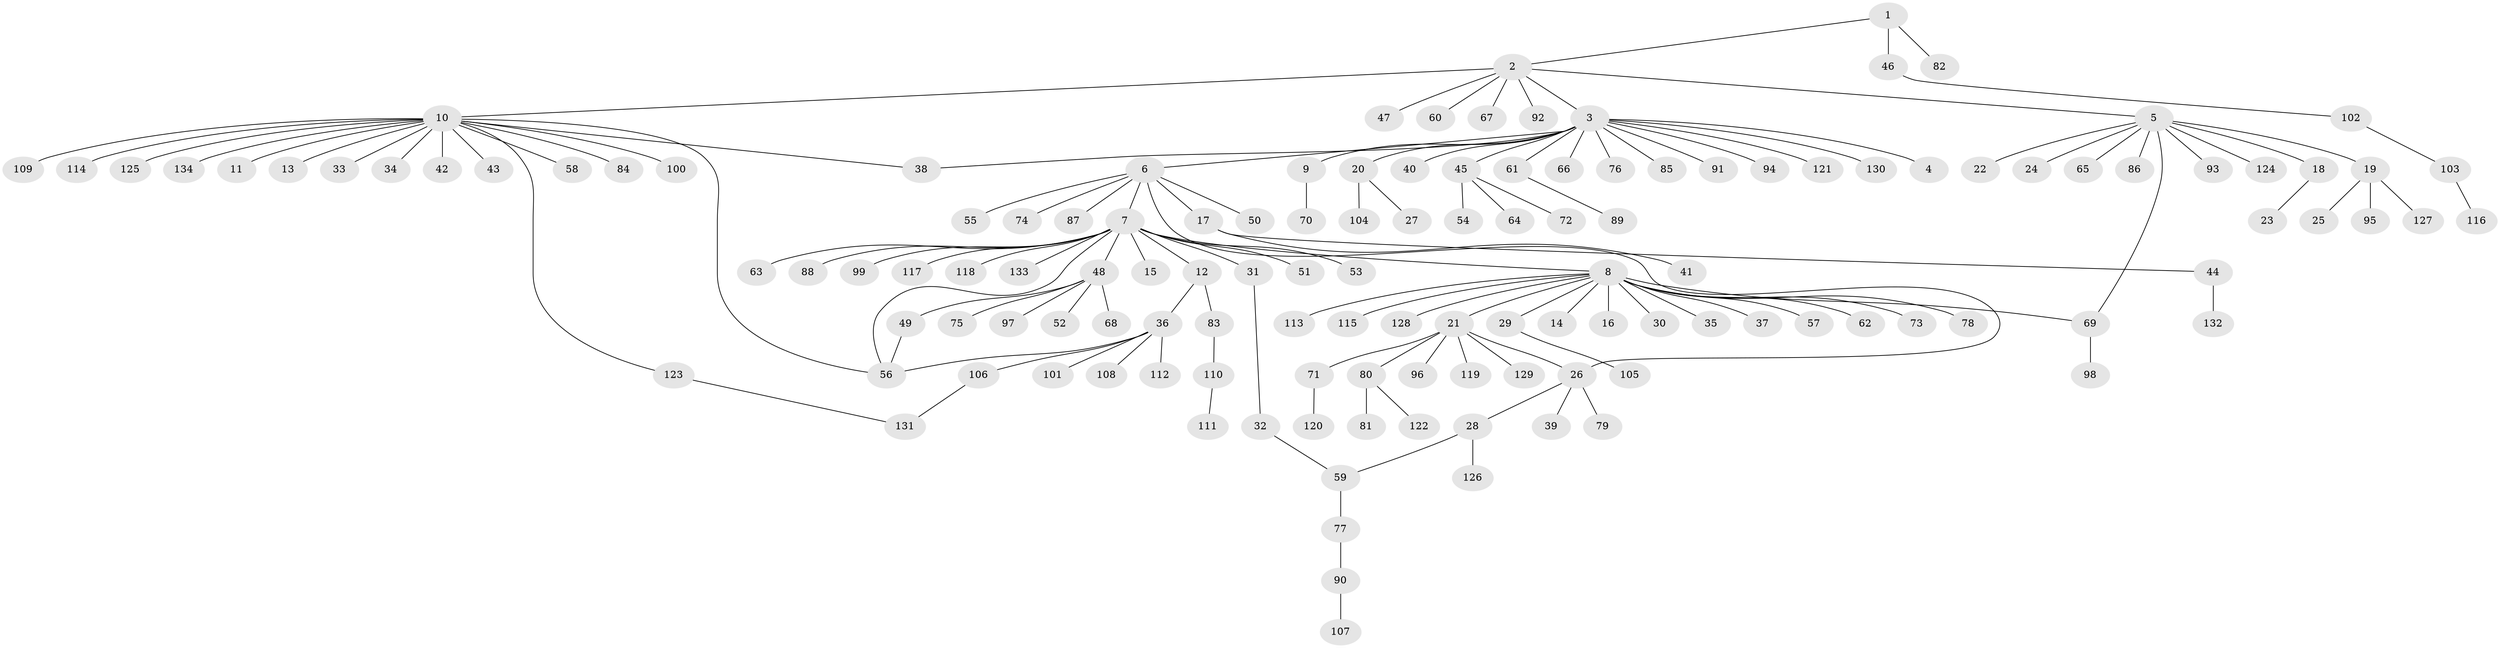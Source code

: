 // coarse degree distribution, {3: 0.043010752688172046, 8: 0.03225806451612903, 16: 0.021505376344086023, 1: 0.7311827956989247, 6: 0.010752688172043012, 14: 0.010752688172043012, 2: 0.0967741935483871, 4: 0.03225806451612903, 7: 0.010752688172043012, 5: 0.010752688172043012}
// Generated by graph-tools (version 1.1) at 2025/18/03/04/25 18:18:11]
// undirected, 134 vertices, 141 edges
graph export_dot {
graph [start="1"]
  node [color=gray90,style=filled];
  1;
  2;
  3;
  4;
  5;
  6;
  7;
  8;
  9;
  10;
  11;
  12;
  13;
  14;
  15;
  16;
  17;
  18;
  19;
  20;
  21;
  22;
  23;
  24;
  25;
  26;
  27;
  28;
  29;
  30;
  31;
  32;
  33;
  34;
  35;
  36;
  37;
  38;
  39;
  40;
  41;
  42;
  43;
  44;
  45;
  46;
  47;
  48;
  49;
  50;
  51;
  52;
  53;
  54;
  55;
  56;
  57;
  58;
  59;
  60;
  61;
  62;
  63;
  64;
  65;
  66;
  67;
  68;
  69;
  70;
  71;
  72;
  73;
  74;
  75;
  76;
  77;
  78;
  79;
  80;
  81;
  82;
  83;
  84;
  85;
  86;
  87;
  88;
  89;
  90;
  91;
  92;
  93;
  94;
  95;
  96;
  97;
  98;
  99;
  100;
  101;
  102;
  103;
  104;
  105;
  106;
  107;
  108;
  109;
  110;
  111;
  112;
  113;
  114;
  115;
  116;
  117;
  118;
  119;
  120;
  121;
  122;
  123;
  124;
  125;
  126;
  127;
  128;
  129;
  130;
  131;
  132;
  133;
  134;
  1 -- 2;
  1 -- 46;
  1 -- 82;
  2 -- 3;
  2 -- 5;
  2 -- 10;
  2 -- 47;
  2 -- 60;
  2 -- 67;
  2 -- 92;
  3 -- 4;
  3 -- 6;
  3 -- 9;
  3 -- 20;
  3 -- 38;
  3 -- 40;
  3 -- 45;
  3 -- 61;
  3 -- 66;
  3 -- 76;
  3 -- 85;
  3 -- 91;
  3 -- 94;
  3 -- 121;
  3 -- 130;
  5 -- 18;
  5 -- 19;
  5 -- 22;
  5 -- 24;
  5 -- 65;
  5 -- 69;
  5 -- 86;
  5 -- 93;
  5 -- 124;
  6 -- 7;
  6 -- 17;
  6 -- 26;
  6 -- 50;
  6 -- 55;
  6 -- 74;
  6 -- 87;
  7 -- 8;
  7 -- 12;
  7 -- 15;
  7 -- 31;
  7 -- 48;
  7 -- 51;
  7 -- 53;
  7 -- 56;
  7 -- 63;
  7 -- 88;
  7 -- 99;
  7 -- 117;
  7 -- 118;
  7 -- 133;
  8 -- 14;
  8 -- 16;
  8 -- 21;
  8 -- 29;
  8 -- 30;
  8 -- 35;
  8 -- 37;
  8 -- 57;
  8 -- 62;
  8 -- 69;
  8 -- 73;
  8 -- 78;
  8 -- 113;
  8 -- 115;
  8 -- 128;
  9 -- 70;
  10 -- 11;
  10 -- 13;
  10 -- 33;
  10 -- 34;
  10 -- 38;
  10 -- 42;
  10 -- 43;
  10 -- 56;
  10 -- 58;
  10 -- 84;
  10 -- 100;
  10 -- 109;
  10 -- 114;
  10 -- 123;
  10 -- 125;
  10 -- 134;
  12 -- 36;
  12 -- 83;
  17 -- 41;
  17 -- 44;
  18 -- 23;
  19 -- 25;
  19 -- 95;
  19 -- 127;
  20 -- 27;
  20 -- 104;
  21 -- 26;
  21 -- 71;
  21 -- 80;
  21 -- 96;
  21 -- 119;
  21 -- 129;
  26 -- 28;
  26 -- 39;
  26 -- 79;
  28 -- 59;
  28 -- 126;
  29 -- 105;
  31 -- 32;
  32 -- 59;
  36 -- 56;
  36 -- 101;
  36 -- 106;
  36 -- 108;
  36 -- 112;
  44 -- 132;
  45 -- 54;
  45 -- 64;
  45 -- 72;
  46 -- 102;
  48 -- 49;
  48 -- 52;
  48 -- 68;
  48 -- 75;
  48 -- 97;
  49 -- 56;
  59 -- 77;
  61 -- 89;
  69 -- 98;
  71 -- 120;
  77 -- 90;
  80 -- 81;
  80 -- 122;
  83 -- 110;
  90 -- 107;
  102 -- 103;
  103 -- 116;
  106 -- 131;
  110 -- 111;
  123 -- 131;
}
